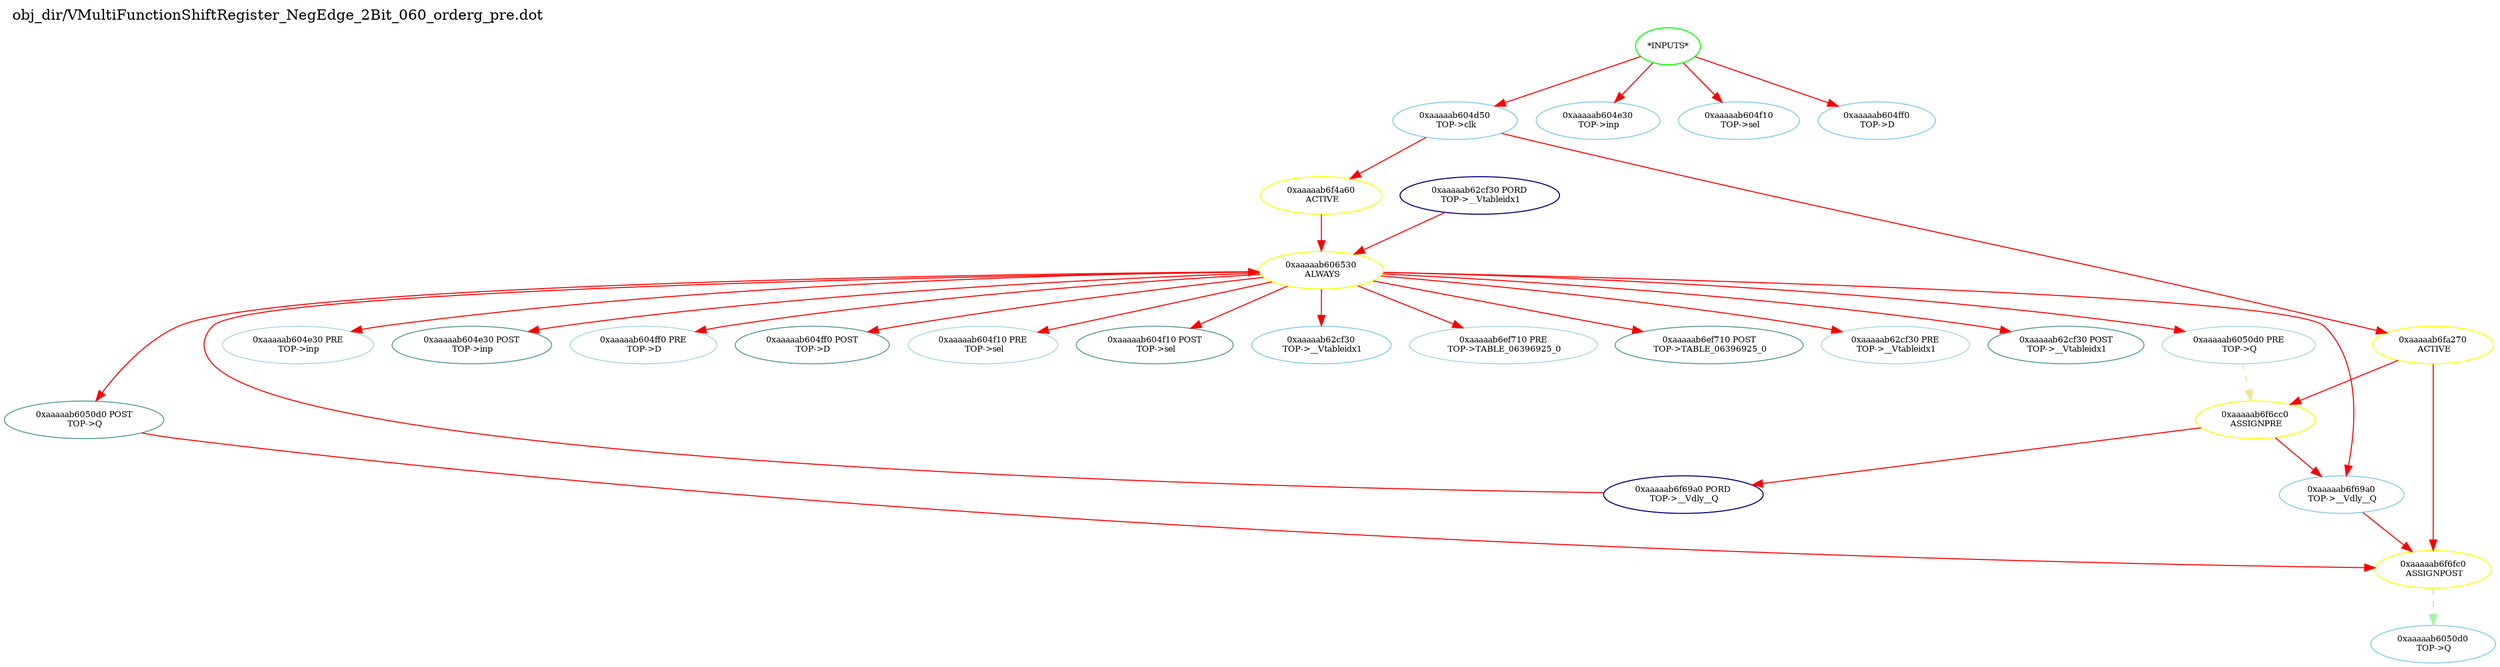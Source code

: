 digraph v3graph {
	graph	[label="obj_dir/VMultiFunctionShiftRegister_NegEdge_2Bit_060_orderg_pre.dot",
		 labelloc=t, labeljust=l,
		 //size="7.5,10",
		 rankdir=TB];
	n0	[fontsize=8 label="*INPUTS*", color=green];
	n0xaaaaab604b90_1	[fontsize=8 label="0xaaaaab604d50\n TOP->clk", color=skyblue];
	n0xaaaaab604b90_2	[fontsize=8 label="0xaaaaab604e30\n TOP->inp", color=skyblue];
	n0xaaaaab604b90_3	[fontsize=8 label="0xaaaaab604f10\n TOP->sel", color=skyblue];
	n0xaaaaab604b90_4	[fontsize=8 label="0xaaaaab604ff0\n TOP->D", color=skyblue];
	n0xaaaaab604b90_5	[fontsize=8 label="0xaaaaab6f4a60\n ACTIVE", color=yellow];
	n0xaaaaab604b90_6	[fontsize=8 label="0xaaaaab606530\n ALWAYS", color=yellow];
	n0xaaaaab604b90_7	[fontsize=8 label="0xaaaaab6050d0 PRE\n TOP->Q", color=lightblue];
	n0xaaaaab604b90_8	[fontsize=8 label="0xaaaaab6050d0 POST\n TOP->Q", color=CadetBlue];
	n0xaaaaab604b90_9	[fontsize=8 label="0xaaaaab604e30 PRE\n TOP->inp", color=lightblue];
	n0xaaaaab604b90_10	[fontsize=8 label="0xaaaaab604e30 POST\n TOP->inp", color=CadetBlue];
	n0xaaaaab604b90_11	[fontsize=8 label="0xaaaaab604ff0 PRE\n TOP->D", color=lightblue];
	n0xaaaaab604b90_12	[fontsize=8 label="0xaaaaab604ff0 POST\n TOP->D", color=CadetBlue];
	n0xaaaaab604b90_13	[fontsize=8 label="0xaaaaab604f10 PRE\n TOP->sel", color=lightblue];
	n0xaaaaab604b90_14	[fontsize=8 label="0xaaaaab604f10 POST\n TOP->sel", color=CadetBlue];
	n0xaaaaab604b90_15	[fontsize=8 label="0xaaaaab62cf30 PORD\n TOP->__Vtableidx1", color=NavyBlue];
	n0xaaaaab604b90_16	[fontsize=8 label="0xaaaaab62cf30\n TOP->__Vtableidx1", color=skyblue];
	n0xaaaaab604b90_17	[fontsize=8 label="0xaaaaab6ef710 PRE\n TOP->TABLE_06396925_0", color=lightblue];
	n0xaaaaab604b90_18	[fontsize=8 label="0xaaaaab6ef710 POST\n TOP->TABLE_06396925_0", color=CadetBlue];
	n0xaaaaab604b90_19	[fontsize=8 label="0xaaaaab62cf30 PRE\n TOP->__Vtableidx1", color=lightblue];
	n0xaaaaab604b90_20	[fontsize=8 label="0xaaaaab62cf30 POST\n TOP->__Vtableidx1", color=CadetBlue];
	n0xaaaaab604b90_21	[fontsize=8 label="0xaaaaab6f69a0 PORD\n TOP->__Vdly__Q", color=NavyBlue];
	n0xaaaaab604b90_22	[fontsize=8 label="0xaaaaab6f69a0\n TOP->__Vdly__Q", color=skyblue];
	n0xaaaaab604b90_23	[fontsize=8 label="0xaaaaab6fa270\n ACTIVE", color=yellow];
	n0xaaaaab604b90_24	[fontsize=8 label="0xaaaaab6f6cc0\n ASSIGNPRE", color=yellow];
	n0xaaaaab604b90_25	[fontsize=8 label="0xaaaaab6f6fc0\n ASSIGNPOST", color=yellow];
	n0xaaaaab604b90_26	[fontsize=8 label="0xaaaaab6050d0\n TOP->Q", color=skyblue];
	n0 -> n0xaaaaab604b90_1 [fontsize=8 label="" weight=1 color=red];
	n0 -> n0xaaaaab604b90_2 [fontsize=8 label="" weight=1 color=red];
	n0 -> n0xaaaaab604b90_3 [fontsize=8 label="" weight=1 color=red];
	n0 -> n0xaaaaab604b90_4 [fontsize=8 label="" weight=1 color=red];
	n0xaaaaab604b90_1 -> n0xaaaaab604b90_5 [fontsize=8 label="" weight=8 color=red];
	n0xaaaaab604b90_1 -> n0xaaaaab604b90_23 [fontsize=8 label="" weight=8 color=red];
	n0xaaaaab604b90_5 -> n0xaaaaab604b90_6 [fontsize=8 label="" weight=32 color=red];
	n0xaaaaab604b90_6 -> n0xaaaaab604b90_7 [fontsize=8 label="" weight=32 color=red];
	n0xaaaaab604b90_6 -> n0xaaaaab604b90_8 [fontsize=8 label="" weight=2 color=red];
	n0xaaaaab604b90_6 -> n0xaaaaab604b90_9 [fontsize=8 label="" weight=32 color=red];
	n0xaaaaab604b90_6 -> n0xaaaaab604b90_10 [fontsize=8 label="" weight=2 color=red];
	n0xaaaaab604b90_6 -> n0xaaaaab604b90_11 [fontsize=8 label="" weight=32 color=red];
	n0xaaaaab604b90_6 -> n0xaaaaab604b90_12 [fontsize=8 label="" weight=2 color=red];
	n0xaaaaab604b90_6 -> n0xaaaaab604b90_13 [fontsize=8 label="" weight=32 color=red];
	n0xaaaaab604b90_6 -> n0xaaaaab604b90_14 [fontsize=8 label="" weight=2 color=red];
	n0xaaaaab604b90_6 -> n0xaaaaab604b90_16 [fontsize=8 label="" weight=32 color=red];
	n0xaaaaab604b90_6 -> n0xaaaaab604b90_17 [fontsize=8 label="" weight=32 color=red];
	n0xaaaaab604b90_6 -> n0xaaaaab604b90_18 [fontsize=8 label="" weight=2 color=red];
	n0xaaaaab604b90_6 -> n0xaaaaab604b90_19 [fontsize=8 label="" weight=32 color=red];
	n0xaaaaab604b90_6 -> n0xaaaaab604b90_20 [fontsize=8 label="" weight=2 color=red];
	n0xaaaaab604b90_6 -> n0xaaaaab604b90_22 [fontsize=8 label="" weight=32 color=red];
	n0xaaaaab604b90_7 -> n0xaaaaab604b90_24 [fontsize=8 label="" weight=3 color=khaki style=dashed];
	n0xaaaaab604b90_8 -> n0xaaaaab604b90_25 [fontsize=8 label="" weight=2 color=red];
	n0xaaaaab604b90_15 -> n0xaaaaab604b90_6 [fontsize=8 label="" weight=32 color=red];
	n0xaaaaab604b90_21 -> n0xaaaaab604b90_6 [fontsize=8 label="" weight=32 color=red];
	n0xaaaaab604b90_22 -> n0xaaaaab604b90_25 [fontsize=8 label="" weight=8 color=red];
	n0xaaaaab604b90_23 -> n0xaaaaab604b90_24 [fontsize=8 label="" weight=32 color=red];
	n0xaaaaab604b90_23 -> n0xaaaaab604b90_25 [fontsize=8 label="" weight=32 color=red];
	n0xaaaaab604b90_24 -> n0xaaaaab604b90_21 [fontsize=8 label="" weight=32 color=red];
	n0xaaaaab604b90_24 -> n0xaaaaab604b90_22 [fontsize=8 label="" weight=32 color=red];
	n0xaaaaab604b90_25 -> n0xaaaaab604b90_26 [fontsize=8 label="" weight=1 color=PaleGreen style=dashed];
}
